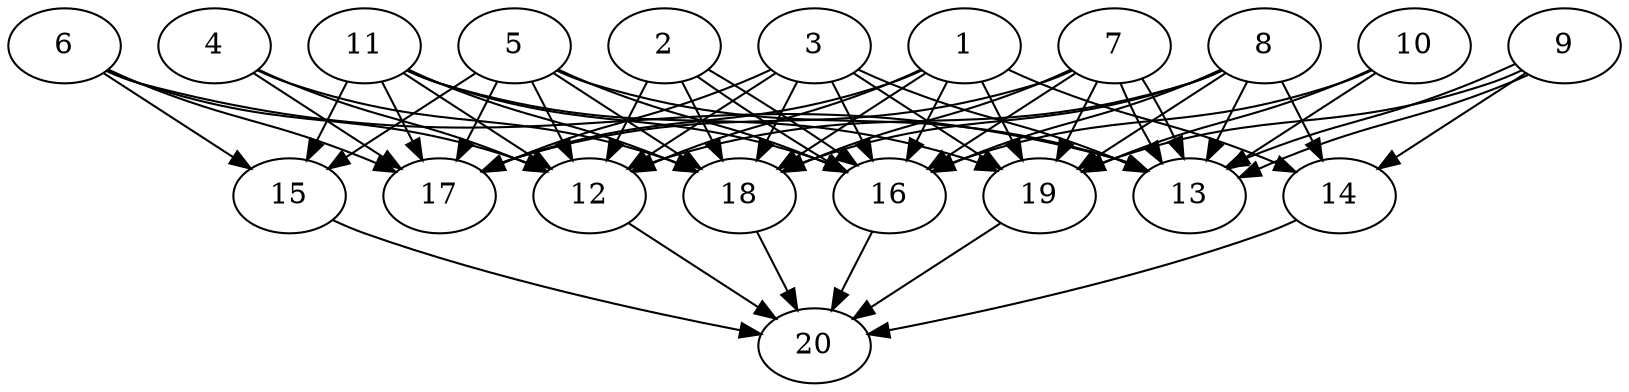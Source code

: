 // DAG automatically generated by daggen at Tue Jul 23 14:34:08 2019
// ./daggen --dot -n 20 --ccr 0.4 --fat 0.7 --regular 0.5 --density 0.8 --mindata 5242880 --maxdata 52428800 
digraph G {
  1 [size="63475200", alpha="0.02", expect_size="25390080"] 
  1 -> 12 [size ="25390080"]
  1 -> 14 [size ="25390080"]
  1 -> 16 [size ="25390080"]
  1 -> 17 [size ="25390080"]
  1 -> 18 [size ="25390080"]
  1 -> 19 [size ="25390080"]
  2 [size="117350400", alpha="0.05", expect_size="46940160"] 
  2 -> 12 [size ="46940160"]
  2 -> 16 [size ="46940160"]
  2 -> 16 [size ="46940160"]
  2 -> 18 [size ="46940160"]
  3 [size="103511040", alpha="0.19", expect_size="41404416"] 
  3 -> 12 [size ="41404416"]
  3 -> 13 [size ="41404416"]
  3 -> 16 [size ="41404416"]
  3 -> 17 [size ="41404416"]
  3 -> 18 [size ="41404416"]
  3 -> 19 [size ="41404416"]
  4 [size="82608640", alpha="0.15", expect_size="33043456"] 
  4 -> 12 [size ="33043456"]
  4 -> 17 [size ="33043456"]
  4 -> 18 [size ="33043456"]
  5 [size="85708800", alpha="0.05", expect_size="34283520"] 
  5 -> 12 [size ="34283520"]
  5 -> 13 [size ="34283520"]
  5 -> 15 [size ="34283520"]
  5 -> 16 [size ="34283520"]
  5 -> 17 [size ="34283520"]
  5 -> 18 [size ="34283520"]
  6 [size="81459200", alpha="0.15", expect_size="32583680"] 
  6 -> 12 [size ="32583680"]
  6 -> 13 [size ="32583680"]
  6 -> 15 [size ="32583680"]
  6 -> 17 [size ="32583680"]
  7 [size="44761600", alpha="0.02", expect_size="17904640"] 
  7 -> 13 [size ="17904640"]
  7 -> 13 [size ="17904640"]
  7 -> 16 [size ="17904640"]
  7 -> 17 [size ="17904640"]
  7 -> 18 [size ="17904640"]
  7 -> 19 [size ="17904640"]
  8 [size="101857280", alpha="0.14", expect_size="40742912"] 
  8 -> 12 [size ="40742912"]
  8 -> 13 [size ="40742912"]
  8 -> 14 [size ="40742912"]
  8 -> 16 [size ="40742912"]
  8 -> 18 [size ="40742912"]
  8 -> 19 [size ="40742912"]
  9 [size="79436800", alpha="0.07", expect_size="31774720"] 
  9 -> 13 [size ="31774720"]
  9 -> 13 [size ="31774720"]
  9 -> 14 [size ="31774720"]
  9 -> 19 [size ="31774720"]
  10 [size="34475520", alpha="0.17", expect_size="13790208"] 
  10 -> 13 [size ="13790208"]
  10 -> 16 [size ="13790208"]
  10 -> 19 [size ="13790208"]
  11 [size="90839040", alpha="0.15", expect_size="36335616"] 
  11 -> 12 [size ="36335616"]
  11 -> 15 [size ="36335616"]
  11 -> 16 [size ="36335616"]
  11 -> 17 [size ="36335616"]
  11 -> 18 [size ="36335616"]
  11 -> 19 [size ="36335616"]
  12 [size="102661120", alpha="0.19", expect_size="41064448"] 
  12 -> 20 [size ="41064448"]
  13 [size="130524160", alpha="0.13", expect_size="52209664"] 
  14 [size="125345280", alpha="0.04", expect_size="50138112"] 
  14 -> 20 [size ="50138112"]
  15 [size="93923840", alpha="0.16", expect_size="37569536"] 
  15 -> 20 [size ="37569536"]
  16 [size="124643840", alpha="0.12", expect_size="49857536"] 
  16 -> 20 [size ="49857536"]
  17 [size="96000000", alpha="0.16", expect_size="38400000"] 
  18 [size="105666560", alpha="0.14", expect_size="42266624"] 
  18 -> 20 [size ="42266624"]
  19 [size="68940800", alpha="0.08", expect_size="27576320"] 
  19 -> 20 [size ="27576320"]
  20 [size="108426240", alpha="0.20", expect_size="43370496"] 
}

